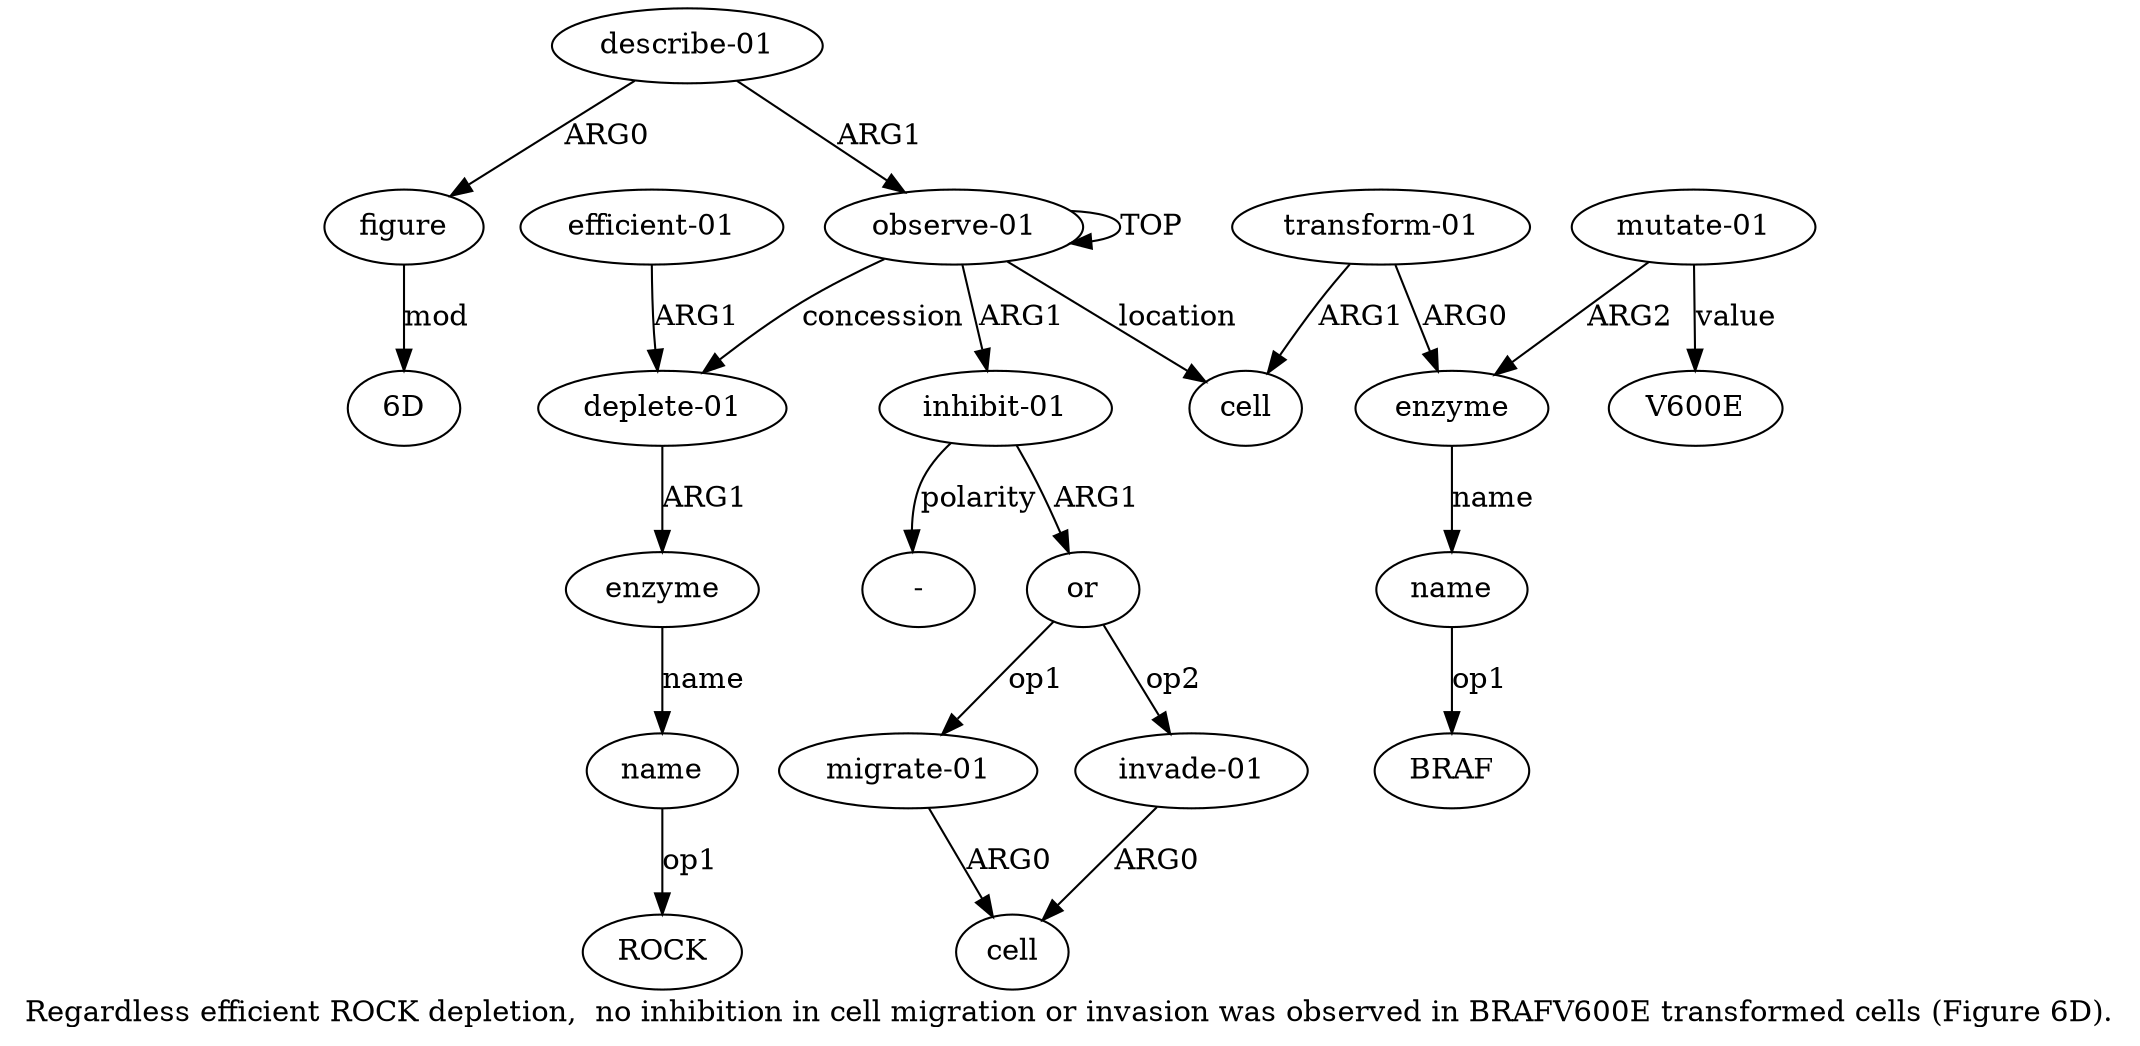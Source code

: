 digraph  {
	graph [label="Regardless efficient ROCK depletion,  no inhibition in cell migration or invasion was observed in BRAFV600E transformed cells (Figure \
6D)."];
	node [label="\N"];
	"a16 6D"	 [color=black,
		gold_ind=-1,
		gold_label="6D",
		label="6D",
		test_ind=-1,
		test_label="6D"];
	"a13 ROCK"	 [color=black,
		gold_ind=-1,
		gold_label=ROCK,
		label=ROCK,
		test_ind=-1,
		test_label=ROCK];
	"a9 BRAF"	 [color=black,
		gold_ind=-1,
		gold_label=BRAF,
		label=BRAF,
		test_ind=-1,
		test_label=BRAF];
	"a1 -"	 [color=black,
		gold_ind=-1,
		gold_label="-",
		label="-",
		test_ind=-1,
		test_label="-"];
	a15	 [color=black,
		gold_ind=15,
		gold_label="describe-01",
		label="describe-01",
		test_ind=15,
		test_label="describe-01"];
	a16	 [color=black,
		gold_ind=16,
		gold_label=figure,
		label=figure,
		test_ind=16,
		test_label=figure];
	a15 -> a16 [key=0,
	color=black,
	gold_label=ARG0,
	label=ARG0,
	test_label=ARG0];
a0 [color=black,
	gold_ind=0,
	gold_label="observe-01",
	label="observe-01",
	test_ind=0,
	test_label="observe-01"];
a15 -> a0 [key=0,
color=black,
gold_label=ARG1,
label=ARG1,
test_label=ARG1];
a14 [color=black,
gold_ind=14,
gold_label="efficient-01",
label="efficient-01",
test_ind=14,
test_label="efficient-01"];
a11 [color=black,
gold_ind=11,
gold_label="deplete-01",
label="deplete-01",
test_ind=11,
test_label="deplete-01"];
a14 -> a11 [key=0,
color=black,
gold_label=ARG1,
label=ARG1,
test_label=ARG1];
a16 -> "a16 6D" [key=0,
color=black,
gold_label=mod,
label=mod,
test_label=mod];
a12 [color=black,
gold_ind=12,
gold_label=enzyme,
label=enzyme,
test_ind=12,
test_label=enzyme];
a11 -> a12 [key=0,
color=black,
gold_label=ARG1,
label=ARG1,
test_label=ARG1];
a10 [color=black,
gold_ind=10,
gold_label="mutate-01",
label="mutate-01",
test_ind=10,
test_label="mutate-01"];
a8 [color=black,
gold_ind=8,
gold_label=enzyme,
label=enzyme,
test_ind=8,
test_label=enzyme];
a10 -> a8 [key=0,
color=black,
gold_label=ARG2,
label=ARG2,
test_label=ARG2];
"a10 V600E" [color=black,
gold_ind=-1,
gold_label=V600E,
label=V600E,
test_ind=-1,
test_label=V600E];
a10 -> "a10 V600E" [key=0,
color=black,
gold_label=value,
label=value,
test_label=value];
a13 [color=black,
gold_ind=13,
gold_label=name,
label=name,
test_ind=13,
test_label=name];
a13 -> "a13 ROCK" [key=0,
color=black,
gold_label=op1,
label=op1,
test_label=op1];
a12 -> a13 [key=0,
color=black,
gold_label=name,
label=name,
test_label=name];
a1 [color=black,
gold_ind=1,
gold_label="inhibit-01",
label="inhibit-01",
test_ind=1,
test_label="inhibit-01"];
a1 -> "a1 -" [key=0,
color=black,
gold_label=polarity,
label=polarity,
test_label=polarity];
a2 [color=black,
gold_ind=2,
gold_label=or,
label=or,
test_ind=2,
test_label=or];
a1 -> a2 [key=0,
color=black,
gold_label=ARG1,
label=ARG1,
test_label=ARG1];
a0 -> a11 [key=0,
color=black,
gold_label=concession,
label=concession,
test_label=concession];
a0 -> a1 [key=0,
color=black,
gold_label=ARG1,
label=ARG1,
test_label=ARG1];
a0 -> a0 [key=0,
color=black,
gold_label=TOP,
label=TOP,
test_label=TOP];
a6 [color=black,
gold_ind=6,
gold_label=cell,
label=cell,
test_ind=6,
test_label=cell];
a0 -> a6 [key=0,
color=black,
gold_label=location,
label=location,
test_label=location];
a3 [color=black,
gold_ind=3,
gold_label="migrate-01",
label="migrate-01",
test_ind=3,
test_label="migrate-01"];
a4 [color=black,
gold_ind=4,
gold_label=cell,
label=cell,
test_ind=4,
test_label=cell];
a3 -> a4 [key=0,
color=black,
gold_label=ARG0,
label=ARG0,
test_label=ARG0];
a2 -> a3 [key=0,
color=black,
gold_label=op1,
label=op1,
test_label=op1];
a5 [color=black,
gold_ind=5,
gold_label="invade-01",
label="invade-01",
test_ind=5,
test_label="invade-01"];
a2 -> a5 [key=0,
color=black,
gold_label=op2,
label=op2,
test_label=op2];
a5 -> a4 [key=0,
color=black,
gold_label=ARG0,
label=ARG0,
test_label=ARG0];
a7 [color=black,
gold_ind=7,
gold_label="transform-01",
label="transform-01",
test_ind=7,
test_label="transform-01"];
a7 -> a6 [key=0,
color=black,
gold_label=ARG1,
label=ARG1,
test_label=ARG1];
a7 -> a8 [key=0,
color=black,
gold_label=ARG0,
label=ARG0,
test_label=ARG0];
a9 [color=black,
gold_ind=9,
gold_label=name,
label=name,
test_ind=9,
test_label=name];
a9 -> "a9 BRAF" [key=0,
color=black,
gold_label=op1,
label=op1,
test_label=op1];
a8 -> a9 [key=0,
color=black,
gold_label=name,
label=name,
test_label=name];
}

